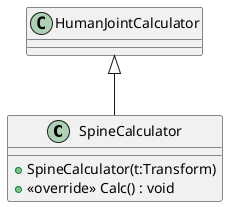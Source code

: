 @startuml
class SpineCalculator {
    + SpineCalculator(t:Transform)
    + <<override>> Calc() : void
}
HumanJointCalculator <|-- SpineCalculator
@enduml
